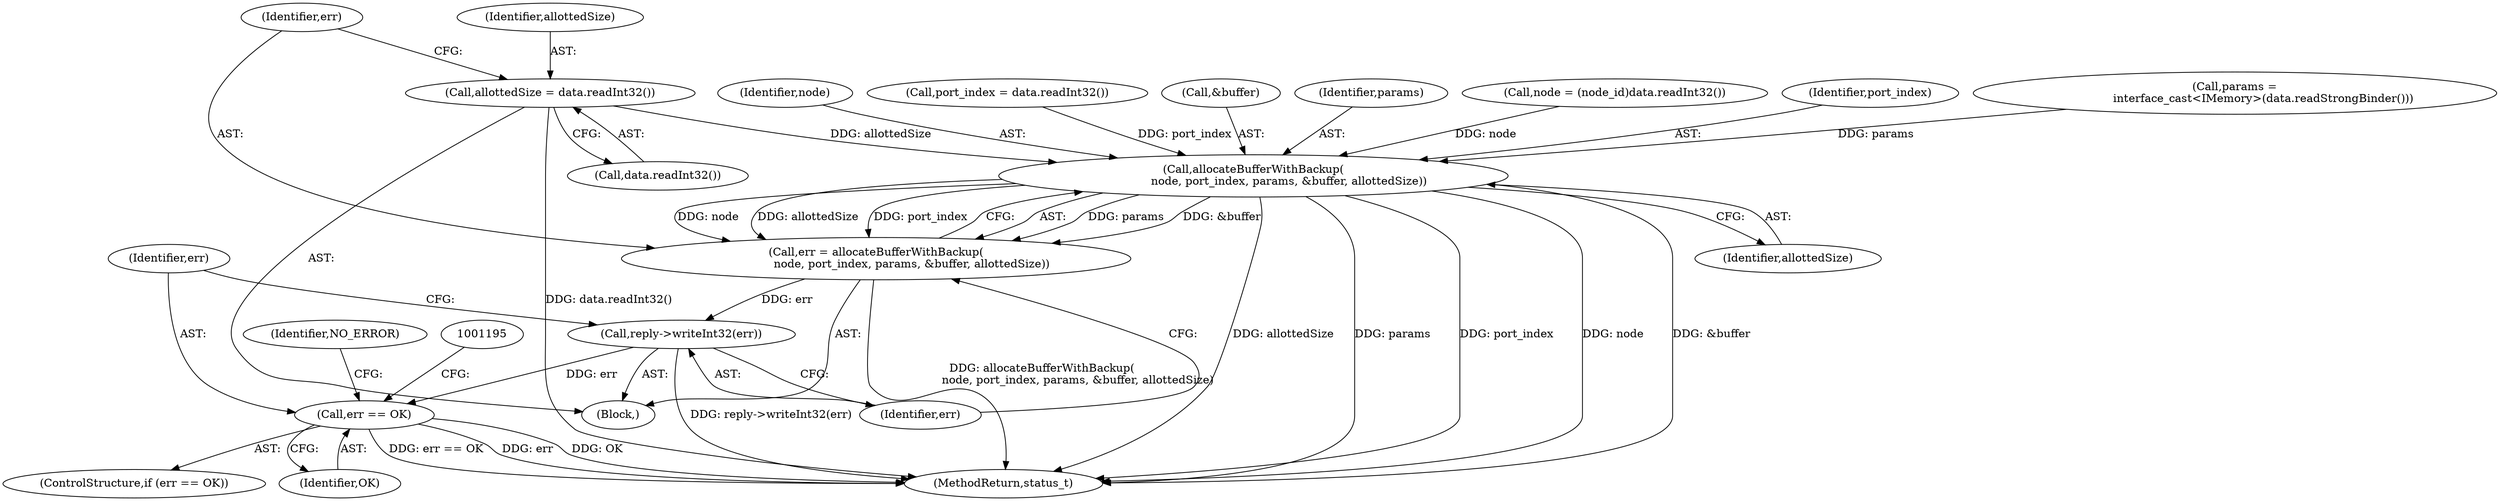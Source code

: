 digraph "0_Android_0bb5ced60304da7f61478ffd359e7ba65d72f181@API" {
"1001172" [label="(Call,allottedSize = data.readInt32())"];
"1001179" [label="(Call,allocateBufferWithBackup(\n                    node, port_index, params, &buffer, allottedSize))"];
"1001177" [label="(Call,err = allocateBufferWithBackup(\n                    node, port_index, params, &buffer, allottedSize))"];
"1001186" [label="(Call,reply->writeInt32(err))"];
"1001189" [label="(Call,err == OK)"];
"1001180" [label="(Identifier,node)"];
"1001191" [label="(Identifier,OK)"];
"1001179" [label="(Call,allocateBufferWithBackup(\n                    node, port_index, params, &buffer, allottedSize))"];
"1001160" [label="(Call,port_index = data.readInt32())"];
"1001189" [label="(Call,err == OK)"];
"1001190" [label="(Identifier,err)"];
"1001183" [label="(Call,&buffer)"];
"1001186" [label="(Call,reply->writeInt32(err))"];
"1001178" [label="(Identifier,err)"];
"1001173" [label="(Identifier,allottedSize)"];
"1001177" [label="(Call,err = allocateBufferWithBackup(\n                    node, port_index, params, &buffer, allottedSize))"];
"1001182" [label="(Identifier,params)"];
"1001154" [label="(Call,node = (node_id)data.readInt32())"];
"1001181" [label="(Identifier,port_index)"];
"1001172" [label="(Call,allottedSize = data.readInt32())"];
"1001174" [label="(Call,data.readInt32())"];
"1001148" [label="(Block,)"];
"1001188" [label="(ControlStructure,if (err == OK))"];
"1001198" [label="(Identifier,NO_ERROR)"];
"1001353" [label="(MethodReturn,status_t)"];
"1001185" [label="(Identifier,allottedSize)"];
"1001164" [label="(Call,params =\n                interface_cast<IMemory>(data.readStrongBinder()))"];
"1001187" [label="(Identifier,err)"];
"1001172" -> "1001148"  [label="AST: "];
"1001172" -> "1001174"  [label="CFG: "];
"1001173" -> "1001172"  [label="AST: "];
"1001174" -> "1001172"  [label="AST: "];
"1001178" -> "1001172"  [label="CFG: "];
"1001172" -> "1001353"  [label="DDG: data.readInt32()"];
"1001172" -> "1001179"  [label="DDG: allottedSize"];
"1001179" -> "1001177"  [label="AST: "];
"1001179" -> "1001185"  [label="CFG: "];
"1001180" -> "1001179"  [label="AST: "];
"1001181" -> "1001179"  [label="AST: "];
"1001182" -> "1001179"  [label="AST: "];
"1001183" -> "1001179"  [label="AST: "];
"1001185" -> "1001179"  [label="AST: "];
"1001177" -> "1001179"  [label="CFG: "];
"1001179" -> "1001353"  [label="DDG: allottedSize"];
"1001179" -> "1001353"  [label="DDG: params"];
"1001179" -> "1001353"  [label="DDG: port_index"];
"1001179" -> "1001353"  [label="DDG: node"];
"1001179" -> "1001353"  [label="DDG: &buffer"];
"1001179" -> "1001177"  [label="DDG: params"];
"1001179" -> "1001177"  [label="DDG: &buffer"];
"1001179" -> "1001177"  [label="DDG: node"];
"1001179" -> "1001177"  [label="DDG: allottedSize"];
"1001179" -> "1001177"  [label="DDG: port_index"];
"1001154" -> "1001179"  [label="DDG: node"];
"1001160" -> "1001179"  [label="DDG: port_index"];
"1001164" -> "1001179"  [label="DDG: params"];
"1001177" -> "1001148"  [label="AST: "];
"1001178" -> "1001177"  [label="AST: "];
"1001187" -> "1001177"  [label="CFG: "];
"1001177" -> "1001353"  [label="DDG: allocateBufferWithBackup(\n                    node, port_index, params, &buffer, allottedSize)"];
"1001177" -> "1001186"  [label="DDG: err"];
"1001186" -> "1001148"  [label="AST: "];
"1001186" -> "1001187"  [label="CFG: "];
"1001187" -> "1001186"  [label="AST: "];
"1001190" -> "1001186"  [label="CFG: "];
"1001186" -> "1001353"  [label="DDG: reply->writeInt32(err)"];
"1001186" -> "1001189"  [label="DDG: err"];
"1001189" -> "1001188"  [label="AST: "];
"1001189" -> "1001191"  [label="CFG: "];
"1001190" -> "1001189"  [label="AST: "];
"1001191" -> "1001189"  [label="AST: "];
"1001195" -> "1001189"  [label="CFG: "];
"1001198" -> "1001189"  [label="CFG: "];
"1001189" -> "1001353"  [label="DDG: err == OK"];
"1001189" -> "1001353"  [label="DDG: err"];
"1001189" -> "1001353"  [label="DDG: OK"];
}
